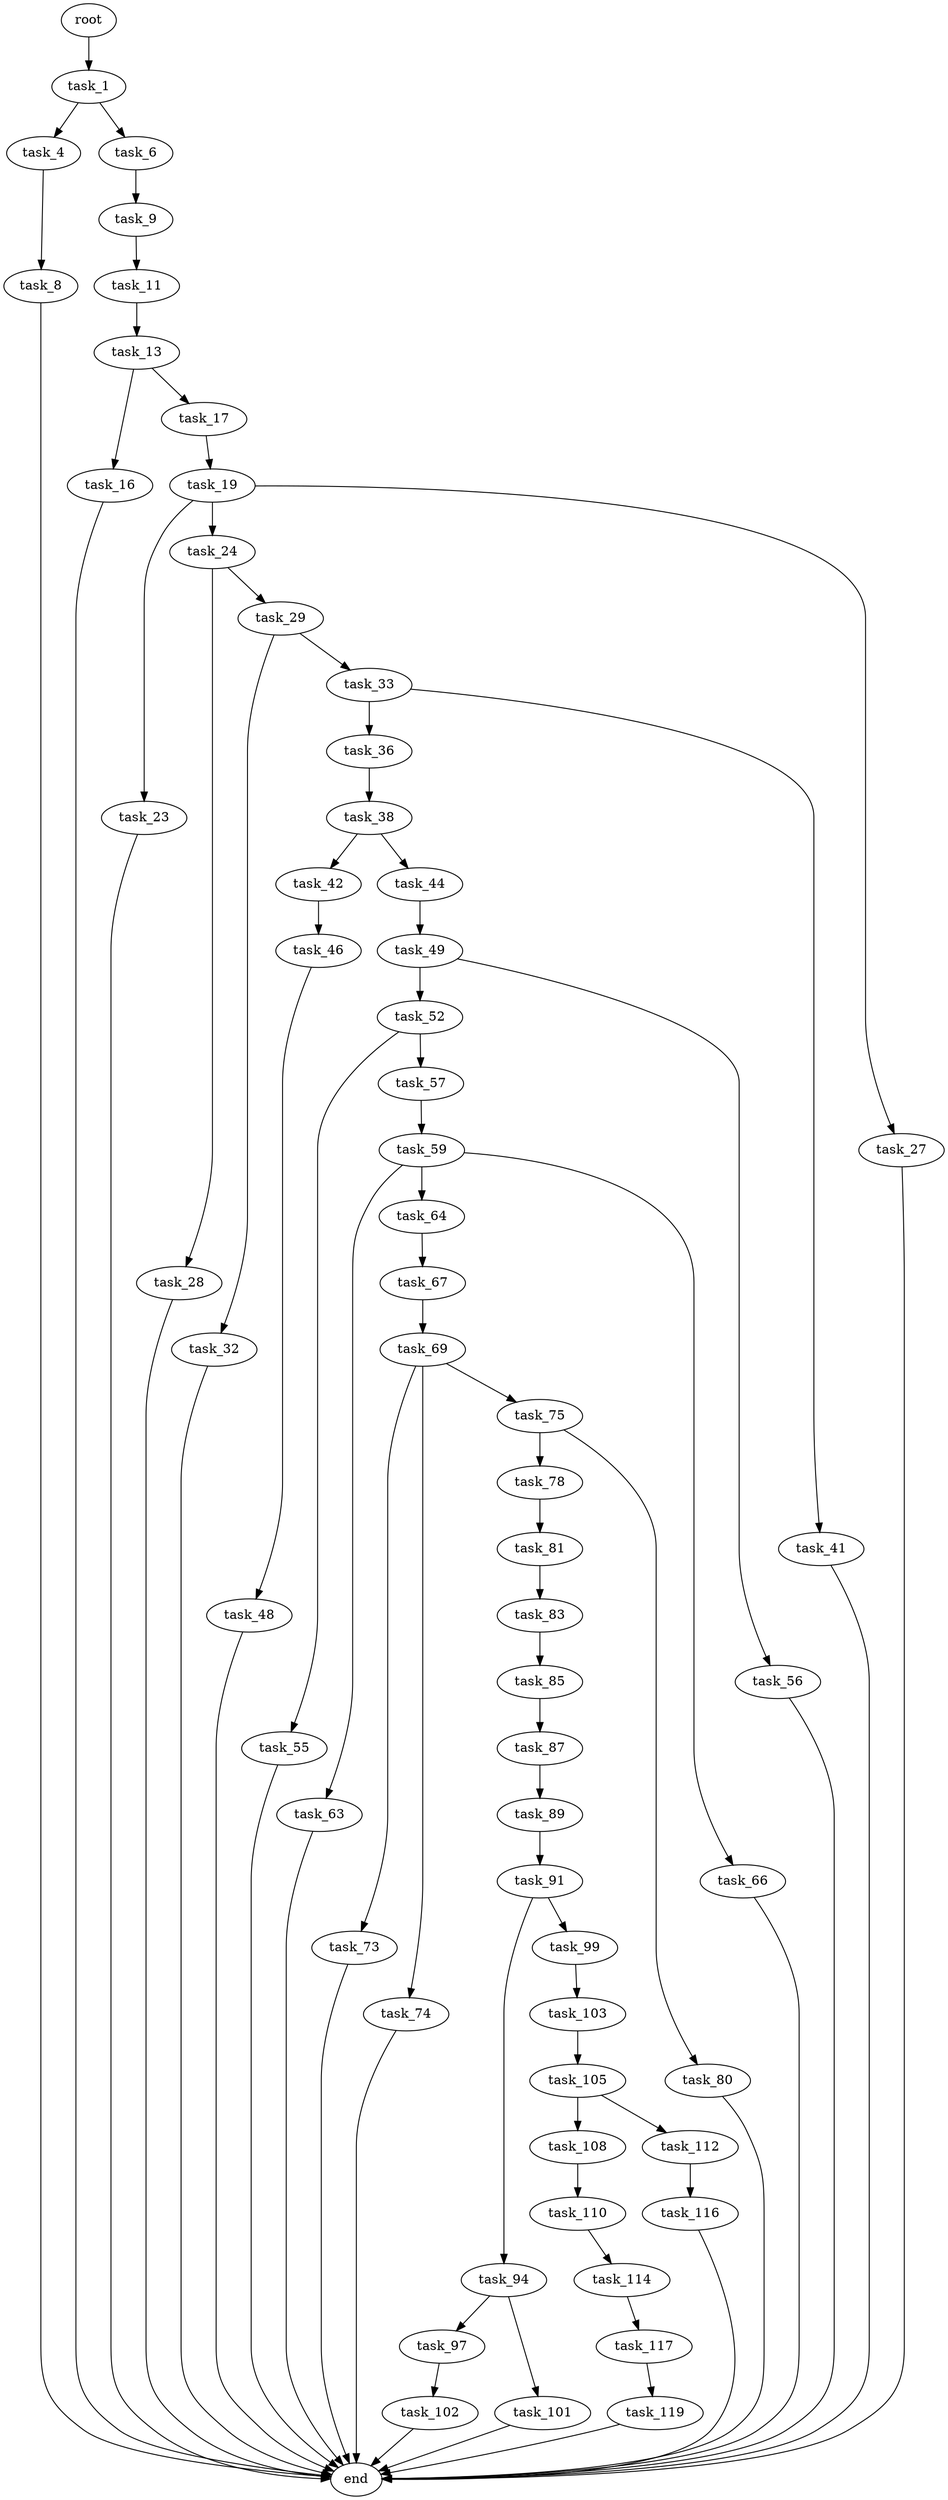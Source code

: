 digraph G {
  root [size="0.000000"];
  task_1 [size="67413366573.000000"];
  task_4 [size="27174890314.000000"];
  task_6 [size="5802710053.000000"];
  task_8 [size="782757789696.000000"];
  task_9 [size="19763159215.000000"];
  task_11 [size="3698255958.000000"];
  task_13 [size="13348347775.000000"];
  task_16 [size="368293445632.000000"];
  task_17 [size="50249579880.000000"];
  task_19 [size="11182960331.000000"];
  task_23 [size="134217728000.000000"];
  task_24 [size="68719476736.000000"];
  task_27 [size="68719476736.000000"];
  task_28 [size="3498619467.000000"];
  task_29 [size="70365683133.000000"];
  task_32 [size="782757789696.000000"];
  task_33 [size="134217728000.000000"];
  task_36 [size="1383231480662.000000"];
  task_38 [size="28991029248.000000"];
  task_41 [size="1700893256.000000"];
  task_42 [size="8355685265.000000"];
  task_44 [size="299154461817.000000"];
  task_46 [size="155564537993.000000"];
  task_48 [size="1073741824000.000000"];
  task_49 [size="6376582866.000000"];
  task_52 [size="134217728000.000000"];
  task_55 [size="68719476736.000000"];
  task_56 [size="16807465604.000000"];
  task_57 [size="48336998049.000000"];
  task_59 [size="28991029248.000000"];
  task_63 [size="24677840641.000000"];
  task_64 [size="13147323008.000000"];
  task_66 [size="231928233984.000000"];
  task_67 [size="45537229464.000000"];
  task_69 [size="5314211492.000000"];
  task_73 [size="782757789696.000000"];
  task_74 [size="7307983199.000000"];
  task_75 [size="68719476736.000000"];
  task_78 [size="576529457584.000000"];
  task_80 [size="108224796402.000000"];
  task_81 [size="25540510321.000000"];
  task_83 [size="22969663714.000000"];
  task_85 [size="15686248257.000000"];
  task_87 [size="28991029248.000000"];
  task_89 [size="403167862372.000000"];
  task_91 [size="28991029248.000000"];
  task_94 [size="975712659104.000000"];
  task_97 [size="8189242961.000000"];
  task_99 [size="15536285496.000000"];
  task_101 [size="549755813888.000000"];
  task_102 [size="68719476736.000000"];
  task_103 [size="42925395506.000000"];
  task_105 [size="134217728000.000000"];
  task_108 [size="1622247506.000000"];
  task_110 [size="10628824154.000000"];
  task_112 [size="180396791381.000000"];
  task_114 [size="33368428015.000000"];
  task_116 [size="28991029248.000000"];
  task_117 [size="231928233984.000000"];
  task_119 [size="18903473721.000000"];
  end [size="0.000000"];

  root -> task_1 [size="1.000000"];
  task_1 -> task_4 [size="75497472.000000"];
  task_1 -> task_6 [size="75497472.000000"];
  task_4 -> task_8 [size="536870912.000000"];
  task_6 -> task_9 [size="134217728.000000"];
  task_8 -> end [size="1.000000"];
  task_9 -> task_11 [size="536870912.000000"];
  task_11 -> task_13 [size="75497472.000000"];
  task_13 -> task_16 [size="301989888.000000"];
  task_13 -> task_17 [size="301989888.000000"];
  task_16 -> end [size="1.000000"];
  task_17 -> task_19 [size="209715200.000000"];
  task_19 -> task_23 [size="209715200.000000"];
  task_19 -> task_24 [size="209715200.000000"];
  task_19 -> task_27 [size="209715200.000000"];
  task_23 -> end [size="1.000000"];
  task_24 -> task_28 [size="134217728.000000"];
  task_24 -> task_29 [size="134217728.000000"];
  task_27 -> end [size="1.000000"];
  task_28 -> end [size="1.000000"];
  task_29 -> task_32 [size="75497472.000000"];
  task_29 -> task_33 [size="75497472.000000"];
  task_32 -> end [size="1.000000"];
  task_33 -> task_36 [size="209715200.000000"];
  task_33 -> task_41 [size="209715200.000000"];
  task_36 -> task_38 [size="838860800.000000"];
  task_38 -> task_42 [size="75497472.000000"];
  task_38 -> task_44 [size="75497472.000000"];
  task_41 -> end [size="1.000000"];
  task_42 -> task_46 [size="838860800.000000"];
  task_44 -> task_49 [size="209715200.000000"];
  task_46 -> task_48 [size="536870912.000000"];
  task_48 -> end [size="1.000000"];
  task_49 -> task_52 [size="134217728.000000"];
  task_49 -> task_56 [size="134217728.000000"];
  task_52 -> task_55 [size="209715200.000000"];
  task_52 -> task_57 [size="209715200.000000"];
  task_55 -> end [size="1.000000"];
  task_56 -> end [size="1.000000"];
  task_57 -> task_59 [size="75497472.000000"];
  task_59 -> task_63 [size="75497472.000000"];
  task_59 -> task_64 [size="75497472.000000"];
  task_59 -> task_66 [size="75497472.000000"];
  task_63 -> end [size="1.000000"];
  task_64 -> task_67 [size="536870912.000000"];
  task_66 -> end [size="1.000000"];
  task_67 -> task_69 [size="33554432.000000"];
  task_69 -> task_73 [size="209715200.000000"];
  task_69 -> task_74 [size="209715200.000000"];
  task_69 -> task_75 [size="209715200.000000"];
  task_73 -> end [size="1.000000"];
  task_74 -> end [size="1.000000"];
  task_75 -> task_78 [size="134217728.000000"];
  task_75 -> task_80 [size="134217728.000000"];
  task_78 -> task_81 [size="536870912.000000"];
  task_80 -> end [size="1.000000"];
  task_81 -> task_83 [size="679477248.000000"];
  task_83 -> task_85 [size="838860800.000000"];
  task_85 -> task_87 [size="411041792.000000"];
  task_87 -> task_89 [size="75497472.000000"];
  task_89 -> task_91 [size="536870912.000000"];
  task_91 -> task_94 [size="75497472.000000"];
  task_91 -> task_99 [size="75497472.000000"];
  task_94 -> task_97 [size="679477248.000000"];
  task_94 -> task_101 [size="679477248.000000"];
  task_97 -> task_102 [size="134217728.000000"];
  task_99 -> task_103 [size="33554432.000000"];
  task_101 -> end [size="1.000000"];
  task_102 -> end [size="1.000000"];
  task_103 -> task_105 [size="209715200.000000"];
  task_105 -> task_108 [size="209715200.000000"];
  task_105 -> task_112 [size="209715200.000000"];
  task_108 -> task_110 [size="33554432.000000"];
  task_110 -> task_114 [size="209715200.000000"];
  task_112 -> task_116 [size="301989888.000000"];
  task_114 -> task_117 [size="33554432.000000"];
  task_116 -> end [size="1.000000"];
  task_117 -> task_119 [size="301989888.000000"];
  task_119 -> end [size="1.000000"];
}
